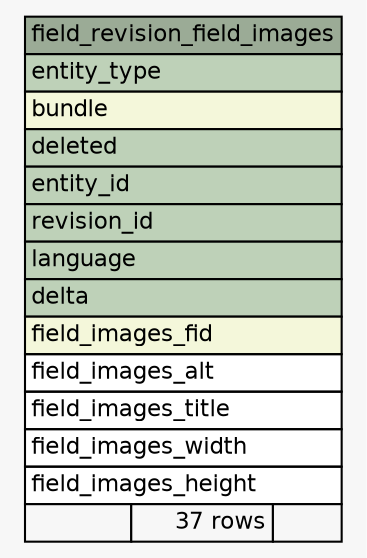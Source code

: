// dot 2.30.1 on Mac OS X 10.8.3
// SchemaSpy rev 590
digraph "field_revision_field_images" {
  graph [
    rankdir="RL"
    bgcolor="#f7f7f7"
    nodesep="0.18"
    ranksep="0.46"
    fontname="Helvetica"
    fontsize="11"
  ];
  node [
    fontname="Helvetica"
    fontsize="11"
    shape="plaintext"
  ];
  edge [
    arrowsize="0.8"
  ];
  "field_revision_field_images" [
    label=<
    <TABLE BORDER="0" CELLBORDER="1" CELLSPACING="0" BGCOLOR="#ffffff">
      <TR><TD COLSPAN="3" BGCOLOR="#9bab96" ALIGN="CENTER">field_revision_field_images</TD></TR>
      <TR><TD PORT="entity_type" COLSPAN="3" BGCOLOR="#bed1b8" ALIGN="LEFT">entity_type</TD></TR>
      <TR><TD PORT="bundle" COLSPAN="3" BGCOLOR="#f4f7da" ALIGN="LEFT">bundle</TD></TR>
      <TR><TD PORT="deleted" COLSPAN="3" BGCOLOR="#bed1b8" ALIGN="LEFT">deleted</TD></TR>
      <TR><TD PORT="entity_id" COLSPAN="3" BGCOLOR="#bed1b8" ALIGN="LEFT">entity_id</TD></TR>
      <TR><TD PORT="revision_id" COLSPAN="3" BGCOLOR="#bed1b8" ALIGN="LEFT">revision_id</TD></TR>
      <TR><TD PORT="language" COLSPAN="3" BGCOLOR="#bed1b8" ALIGN="LEFT">language</TD></TR>
      <TR><TD PORT="delta" COLSPAN="3" BGCOLOR="#bed1b8" ALIGN="LEFT">delta</TD></TR>
      <TR><TD PORT="field_images_fid" COLSPAN="3" BGCOLOR="#f4f7da" ALIGN="LEFT">field_images_fid</TD></TR>
      <TR><TD PORT="field_images_alt" COLSPAN="3" ALIGN="LEFT">field_images_alt</TD></TR>
      <TR><TD PORT="field_images_title" COLSPAN="3" ALIGN="LEFT">field_images_title</TD></TR>
      <TR><TD PORT="field_images_width" COLSPAN="3" ALIGN="LEFT">field_images_width</TD></TR>
      <TR><TD PORT="field_images_height" COLSPAN="3" ALIGN="LEFT">field_images_height</TD></TR>
      <TR><TD ALIGN="LEFT" BGCOLOR="#f7f7f7">  </TD><TD ALIGN="RIGHT" BGCOLOR="#f7f7f7">37 rows</TD><TD ALIGN="RIGHT" BGCOLOR="#f7f7f7">  </TD></TR>
    </TABLE>>
    URL="tables/field_revision_field_images.html"
    tooltip="field_revision_field_images"
  ];
}
